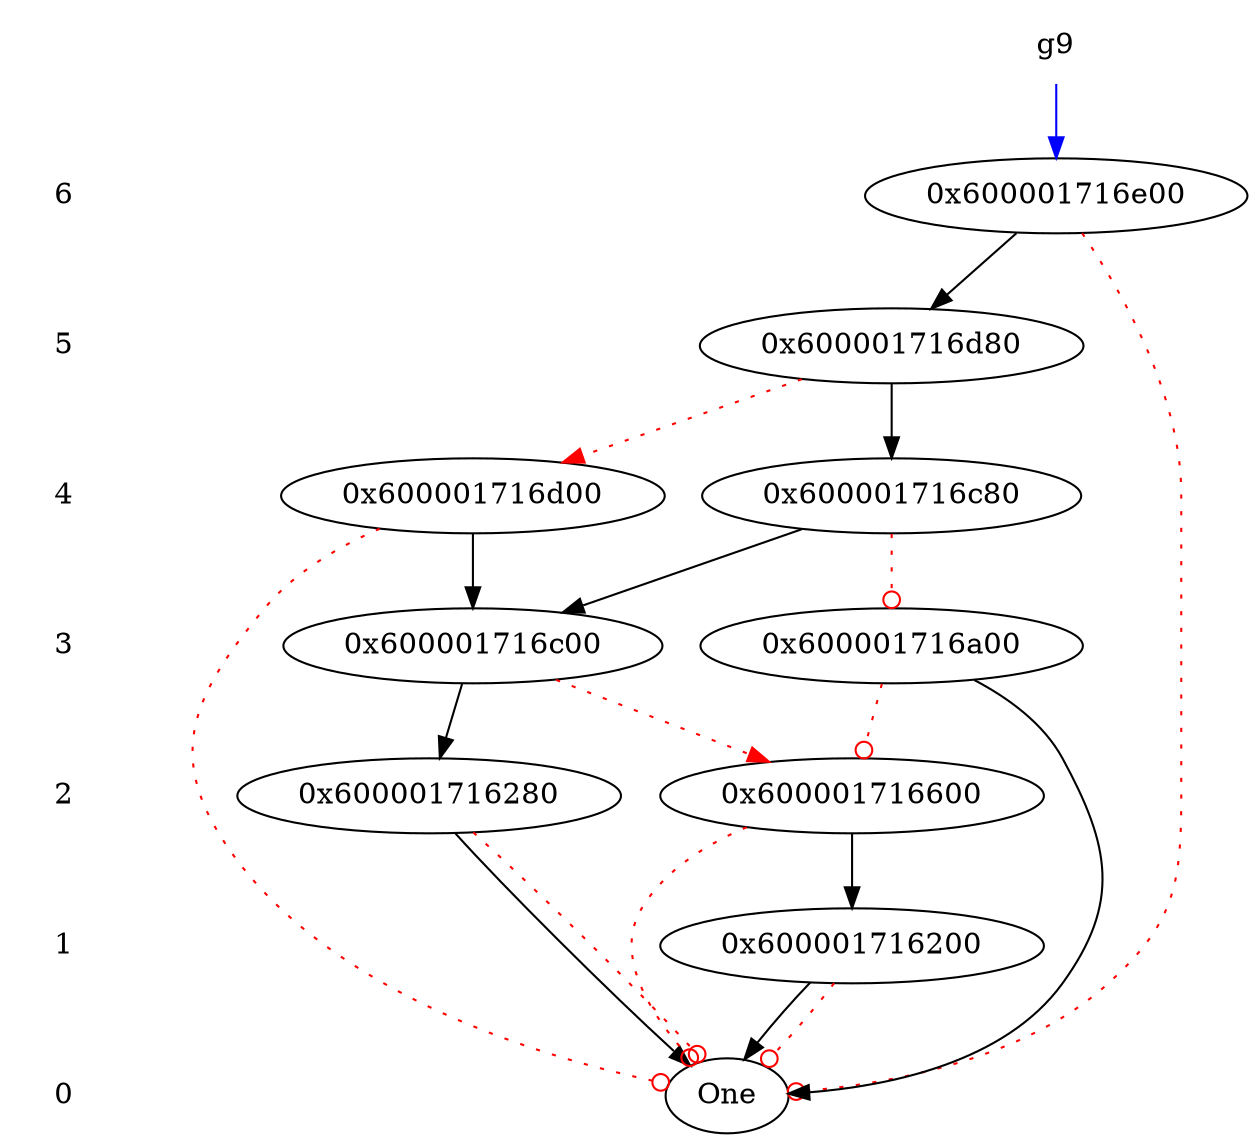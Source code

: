 digraph {
   node [shape = plaintext];
   6 -> 5 -> 4 -> 3 -> 2 -> 1 -> 0 [style = invis];
   { rank = source; "g9"; }
   node [shape = ellipse];
   "g9" -> "0x600001716e00" [color = blue];
   { rank = same; 6; "0x600001716e00"; }
   "0x600001716e00" -> "0x600001716d80";
   "0x600001716e00" -> "One"[style = dotted ] [color=red] [arrowhead=odot]
   { rank = same; 5; "0x600001716d80"; }
   "0x600001716d80" -> "0x600001716c80";
   "0x600001716d80" -> "0x600001716d00"[style = dotted ] [color=red];
   { rank = same; 4; "0x600001716c80"; }
   "0x600001716c80" -> "0x600001716c00";
   "0x600001716c80" -> "0x600001716a00"[style = dotted ] [color=red] [arrowhead=odot]
   { rank = same; 3; "0x600001716c00"; }
   "0x600001716c00" -> "0x600001716280";
   "0x600001716c00" -> "0x600001716600"[style = dotted ] [color=red];
   { rank = same; 2; "0x600001716280"; }
   "0x600001716280" -> "One";
   "0x600001716280" -> "One"[style = dotted ] [color=red] [arrowhead=odot]
   { rank = same; 2; "0x600001716600"; }
   "0x600001716600" -> "0x600001716200";
   "0x600001716600" -> "One"[style = dotted ] [color=red] [arrowhead=odot]
   { rank = same; 1; "0x600001716200"; }
   "0x600001716200" -> "One";
   "0x600001716200" -> "One"[style = dotted ] [color=red] [arrowhead=odot]
   { rank = same; 3; "0x600001716a00"; }
   "0x600001716a00" -> "One";
   "0x600001716a00" -> "0x600001716600"[style = dotted ] [color=red] [arrowhead=odot]
   { rank = same; 4; "0x600001716d00"; }
   "0x600001716d00" -> "0x600001716c00";
   "0x600001716d00" -> "One"[style = dotted ] [color=red] [arrowhead=odot]
   { rank = same; 0; "One"; }
}
